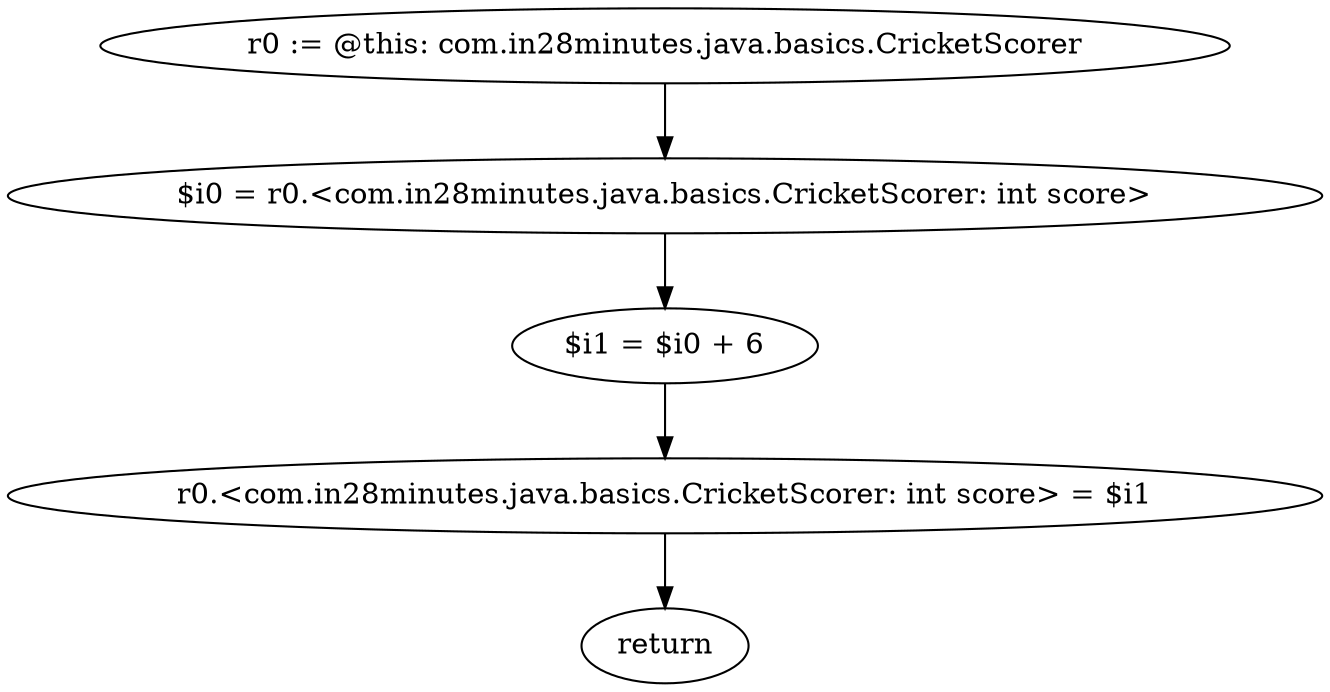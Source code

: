 digraph "unitGraph" {
    "r0 := @this: com.in28minutes.java.basics.CricketScorer"
    "$i0 = r0.<com.in28minutes.java.basics.CricketScorer: int score>"
    "$i1 = $i0 + 6"
    "r0.<com.in28minutes.java.basics.CricketScorer: int score> = $i1"
    "return"
    "r0 := @this: com.in28minutes.java.basics.CricketScorer"->"$i0 = r0.<com.in28minutes.java.basics.CricketScorer: int score>";
    "$i0 = r0.<com.in28minutes.java.basics.CricketScorer: int score>"->"$i1 = $i0 + 6";
    "$i1 = $i0 + 6"->"r0.<com.in28minutes.java.basics.CricketScorer: int score> = $i1";
    "r0.<com.in28minutes.java.basics.CricketScorer: int score> = $i1"->"return";
}
